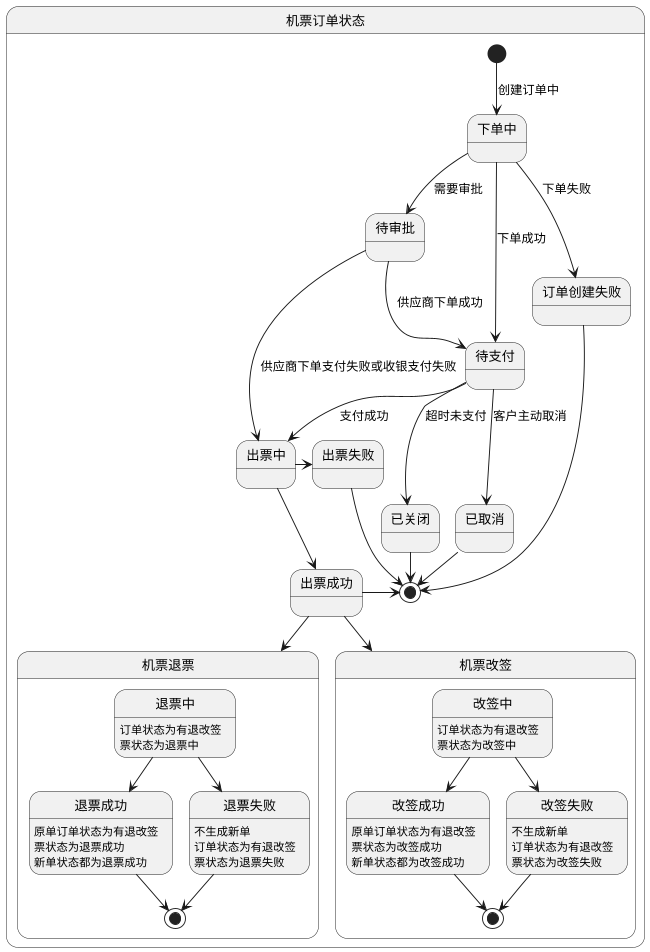 @startuml
scale 650 width
state 机票订单状态 {
  [*] --> 下单中: 创建订单中
  state 下单中
  下单中 --> 订单创建失败: 下单失败
  订单创建失败->[*]
  下单中 --> 待审批: 需要审批
  待审批 --> 出票中: 供应商下单支付失败或收银支付失败
  待审批 --> 待支付: 供应商下单成功
  下单中 --> 待支付: 下单成功
  待支付 --> 已取消: 客户主动取消
  待支付 --> 已关闭: 超时未支付
  已取消->[*]
  已关闭->[*]
  待支付 --> 出票中: 支付成功
  出票成功->[*]
  出票中 --> 出票成功
  出票成功 --> 机票退票
  出票成功 --> 机票改签
  出票中 -> 出票失败
  出票失败->[*]

state 机票退票 {
  退票中-->退票成功
  退票中:订单状态为有退改签
  退票中:票状态为退票中
  退票成功:原单订单状态为有退改签\n票状态为退票成功\n新单状态都为退票成功
  退票中-->退票失败
  退票失败:不生成新单\n订单状态为有退改签\n票状态为退票失败
  退票成功-->[*]
  退票失败-->[*]
}
state 机票改签 {
  改签中-->改签成功
  改签中:订单状态为有退改签
  改签中:票状态为改签中
  改签成功:原单订单状态为有退改签\n票状态为改签成功\n新单状态都为改签成功
  改签中-->改签失败
  改签失败:不生成新单\n订单状态为有退改签\n票状态为改签失败
  改签成功-->[*]
  改签失败-->[*]
}
}

@enduml